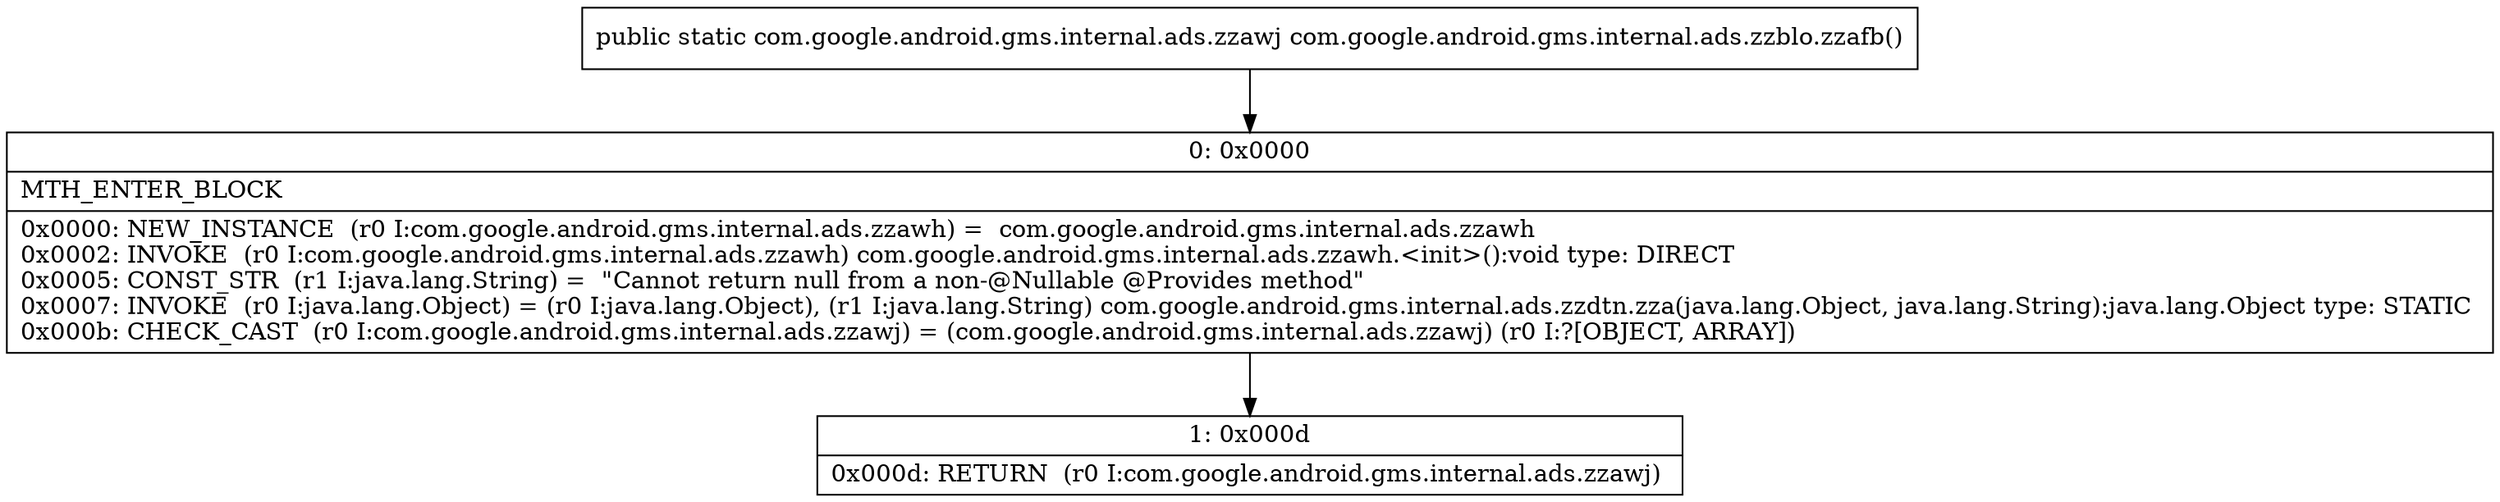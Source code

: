 digraph "CFG forcom.google.android.gms.internal.ads.zzblo.zzafb()Lcom\/google\/android\/gms\/internal\/ads\/zzawj;" {
Node_0 [shape=record,label="{0\:\ 0x0000|MTH_ENTER_BLOCK\l|0x0000: NEW_INSTANCE  (r0 I:com.google.android.gms.internal.ads.zzawh) =  com.google.android.gms.internal.ads.zzawh \l0x0002: INVOKE  (r0 I:com.google.android.gms.internal.ads.zzawh) com.google.android.gms.internal.ads.zzawh.\<init\>():void type: DIRECT \l0x0005: CONST_STR  (r1 I:java.lang.String) =  \"Cannot return null from a non\-@Nullable @Provides method\" \l0x0007: INVOKE  (r0 I:java.lang.Object) = (r0 I:java.lang.Object), (r1 I:java.lang.String) com.google.android.gms.internal.ads.zzdtn.zza(java.lang.Object, java.lang.String):java.lang.Object type: STATIC \l0x000b: CHECK_CAST  (r0 I:com.google.android.gms.internal.ads.zzawj) = (com.google.android.gms.internal.ads.zzawj) (r0 I:?[OBJECT, ARRAY]) \l}"];
Node_1 [shape=record,label="{1\:\ 0x000d|0x000d: RETURN  (r0 I:com.google.android.gms.internal.ads.zzawj) \l}"];
MethodNode[shape=record,label="{public static com.google.android.gms.internal.ads.zzawj com.google.android.gms.internal.ads.zzblo.zzafb() }"];
MethodNode -> Node_0;
Node_0 -> Node_1;
}

